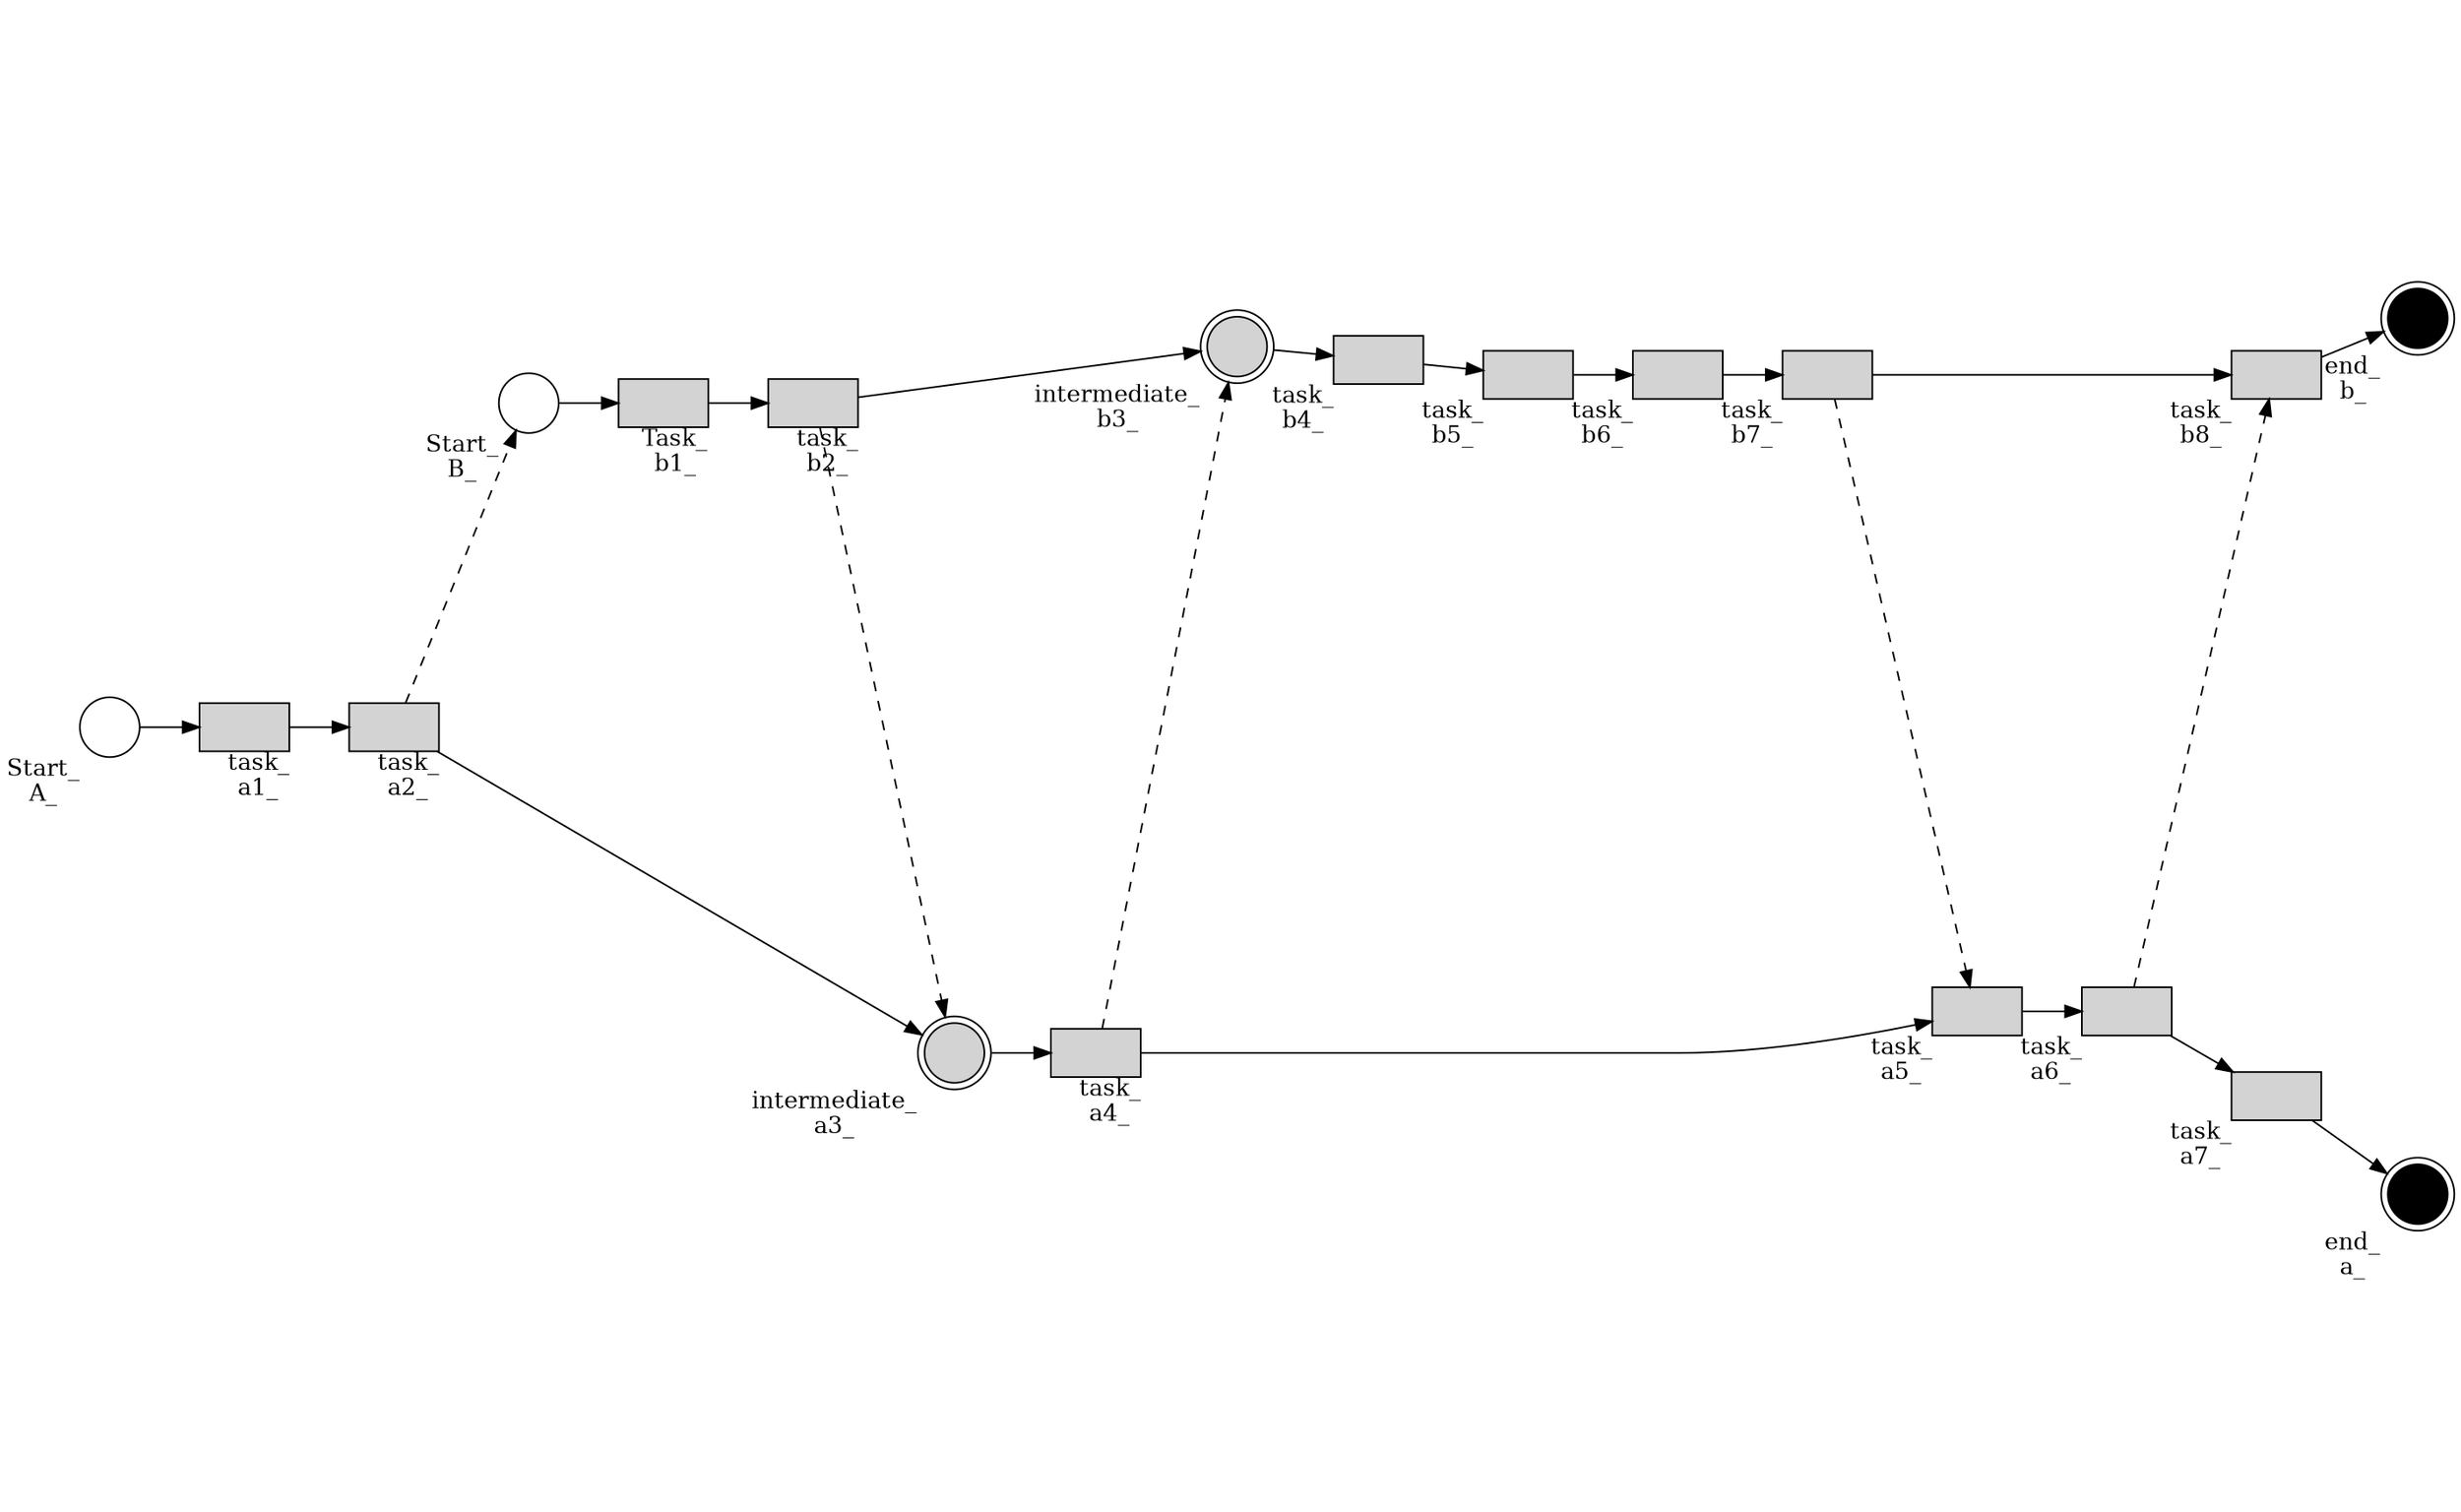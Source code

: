 digraph D { 
 rankdir=LR;
 size="19,12" ; 
 ratio="fill";
 fontsize="15" 
;task_b4_ [ shape = box ,style=filled,height= 0.4,label= "", xlabel="task_
b4_
 " ] ;
task_b6_ [ shape = box ,style=filled,height= 0.4,label= "", xlabel="task_
b6_
 " ] ;
task_b5_ [ shape = box ,style=filled,height= 0.4,label= "", xlabel="task_
b5_
 " ] ;
end_a_ [shape = doublecircle,style=filled ,label= "", xlabel="end_
a_
 "  , fillcolor=black] ;
task_a4_ [ shape = box ,style=filled,height= 0.4,label= "", xlabel="task_
a4_
 " ] ;
Task_b1_ [ shape = box ,style=filled,height= 0.4,label= "", xlabel="Task_
b1_
 " ] ;
task_a5_ [ shape = box ,style=filled,height= 0.4,label= "", xlabel="task_
a5_
 " ] ;
task_b8_ [ shape = box ,style=filled,height= 0.4,label= "", xlabel="task_
b8_
 " ] ;
task_a6_ [ shape = box ,style=filled,height= 0.4,label= "", xlabel="task_
a6_
 " ] ;
task_a7_ [ shape = box ,style=filled,height= 0.4,label= "", xlabel="task_
a7_
 " ] ;
task_b2_ [ shape = box ,style=filled,height= 0.4,label= "", xlabel="task_
b2_
 " ] ;
task_b7_ [ shape = box ,style=filled,height= 0.4,label= "", xlabel="task_
b7_
 " ] ;
Start_A_ [shape = circle ,label= "" , xlabel="Start_
A_
 " ] ;
end_b_ [shape = doublecircle,style=filled ,label= "", xlabel="end_
b_
 "  , fillcolor=black] ;
intermediate_b3_ [shape = doublecircle,style=filled ,label= "", xlabel="intermediate_
b3_
 " ] ;
Start_B_ [shape = circle ,label= "" , xlabel="Start_
B_
 " ] ;
task_a1_ [ shape = box ,style=filled,height= 0.4,label= "", xlabel="task_
a1_
 " ] ;
task_a2_ [ shape = box ,style=filled,height= 0.4,label= "", xlabel="task_
a2_
 " ] ;
intermediate_a3_ [shape = doublecircle,style=filled ,label= "", xlabel="intermediate_
a3_
 " ] ;
task_b4_-> { task_b5_}
task_b6_-> { task_b7_}
task_b5_-> { task_b6_}
task_a4_-> { task_a5_}
task_a4_-> { intermediate_b3_}[style = dashed]
Task_b1_-> { task_b2_}
task_a5_-> { task_a6_}
task_b8_-> { end_b_}
task_a6_-> { task_a7_}
task_a6_-> { task_b8_}[style = dashed]
task_a7_-> { end_a_}
task_b2_-> { intermediate_b3_}
task_b2_-> { intermediate_a3_}[style = dashed]
task_b7_-> { task_b8_}
task_b7_-> { task_a5_}[style = dashed]
Start_A_-> { task_a1_}
intermediate_b3_-> { task_b4_}
Start_B_-> { Task_b1_}
task_a1_-> { task_a2_}
task_a2_-> { intermediate_a3_}
task_a2_-> { Start_B_}[style = dashed]
intermediate_a3_-> { task_a4_}
}